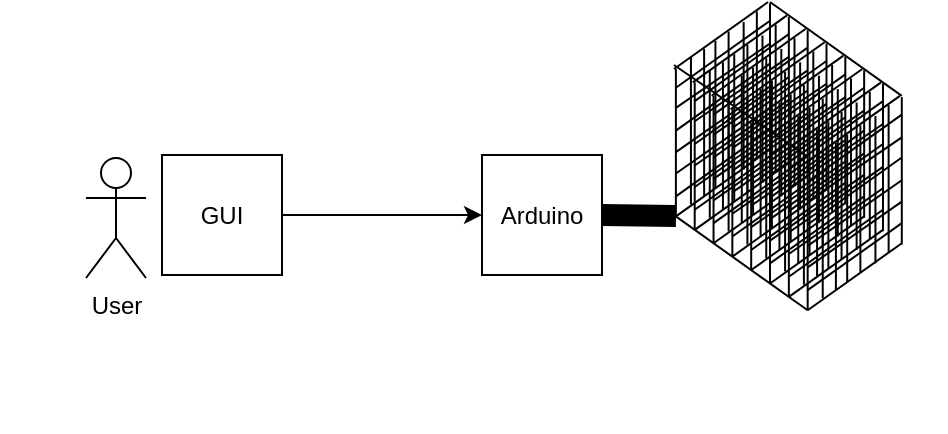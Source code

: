 <mxfile type="device" version="11.3.2" pages="1"><diagram id="OsKIIj9AUNYcG-DxWeyB" name="Page-1"><mxGraphModel grid="1" dx="782" dy="434" gridSize="1" guides="1" tooltips="1" connect="1" arrows="1" fold="1" page="1" pageScale="1" pageWidth="500" pageHeight="300" math="0" shadow="0"><root><object id="0" label=""><mxCell/></object><mxCell id="1" parent="0"/><mxCell id="surX8WNIjBDuT9EIaxWQ-1" style="shape=umlActor;verticalLabelPosition=bottom;labelBackgroundColor=#ffffff;verticalAlign=top;html=1;outlineConnect=0;" value="User" parent="1" vertex="1"><mxGeometry width="30" as="geometry" x="43" y="143" height="60"/></mxCell><mxCell id="surX8WNIjBDuT9EIaxWQ-4" target="surX8WNIjBDuT9EIaxWQ-3" style="edgeStyle=orthogonalEdgeStyle;rounded=0;orthogonalLoop=1;jettySize=auto;html=1;noEdgeStyle=1;orthogonal=1;" value="" parent="1" edge="1" source="surX8WNIjBDuT9EIaxWQ-2"><mxGeometry as="geometry" relative="1"><Array as="points"><mxPoint x="153" y="171.5"/><mxPoint x="229" y="171.5"/></Array></mxGeometry></mxCell><mxCell id="surX8WNIjBDuT9EIaxWQ-2" style="whiteSpace=wrap;html=1;aspect=fixed;" value="GUI" parent="1" vertex="1"><mxGeometry width="60" as="geometry" x="81" y="141.5" height="60"/></mxCell><mxCell id="surX8WNIjBDuT9EIaxWQ-3" style="whiteSpace=wrap;html=1;aspect=fixed;" value="Arduino" parent="1" vertex="1"><mxGeometry width="60" as="geometry" x="241" y="141.5" height="60"/></mxCell><mxCell id="surX8WNIjBDuT9EIaxWQ-81" style="text;html=1;resizable=0;points=[];autosize=1;align=left;verticalAlign=top;spacingTop=-4;" value="&lt;span style=&quot;display: inline ; float: none ; background-color: rgb(248 , 249 , 250) ; color: rgb(0 , 0 , 0) ; font-family: &amp;#34;helvetica&amp;#34; , &amp;#34;arial&amp;#34; , sans-serif ; font-size: 0px ; font-style: normal ; font-variant: normal ; font-weight: 400 ; letter-spacing: normal ; text-align: left ; text-decoration: none ; text-indent: 0px ; text-transform: none ; white-space: nowrap ; word-spacing: 0px&quot;&gt;%3CmxGraphModel%3E%3Croot%3E%3CmxCell%20id%3D%220%22%2F%3E%3CmxCell%20id%3D%221%22%20parent%3D%220%22%2F%3E%3CmxCell%20id%3D%222%22%20style%3D%22group%22%20value%3D%22%22%20parent%3D%221%22%20vertex%3D%221%22%20connectable%3D%220%22%3E%3CmxGeometry%20width%3D%22170%22%20as%3D%22geometry%22%20x%3D%22380%22%20y%3D%22280%22%20height%3D%22160%22%2F%3E%3C%2FmxCell%3E%3CmxCell%20id%3D%223%22%20style%3D%22group%22%20value%3D%22%22%20parent%3D%222%22%20vertex%3D%221%22%20connectable%3D%220%22%3E%3CmxGeometry%20width%3D%22170%22%20as%3D%22geometry%22%20y%3D%22110%22%20height%3D%2250%22%2F%3E%3C%2FmxCell%3E%3CmxCell%20id%3D%224%22%20style%3D%22endArrow%3Dnone%3Bhtml%3D1%3B%22%20value%3D%22%22%20parent%3D%223%22%20edge%3D%221%22%3E%3CmxGeometry%20width%3D%2250%22%20as%3D%22geometry%22%20height%3D%2250%22%20relative%3D%221%22%3E%3CmxPoint%20as%3D%22sourcePoint%22%20y%3D%2250%22%2F%3E%3CmxPoint%20as%3D%22targetPoint%22%20x%3D%2250%22%2F%3E%3C%2FmxGeometry%3E%3C%2FmxCell%3E%3CmxCell%20id%3D%225%22%20style%3D%22endArrow%3Dnone%3Bhtml%3D1%3B%22%20value%3D%22%22%20parent%3D%223%22%20edge%3D%221%22%3E%3CmxGeometry%20width%3D%2250%22%20as%3D%22geometry%22%20height%3D%2250%22%20relative%3D%221%22%3E%3CmxPoint%20as%3D%22sourcePoint%22%20x%3D%2220%22%20y%3D%2250%22%2F%3E%3CmxPoint%20as%3D%22targetPoint%22%20x%3D%2270%22%2F%3E%3C%2FmxGeometry%3E%3C%2FmxCell%3E%3CmxCell%20id%3D%226%22%20style%3D%22endArrow%3Dnone%3Bhtml%3D1%3B%22%20value%3D%22%22%20parent%3D%223%22%20edge%3D%221%22%3E%3CmxGeometry%20width%3D%2250%22%20as%3D%22geometry%22%20height%3D%2250%22%20relative%3D%221%22%3E%3CmxPoint%20as%3D%22sourcePoint%22%20x%3D%2240%22%20y%3D%2250%22%2F%3E%3CmxPoint%20as%3D%22targetPoint%22%20x%3D%2290%22%2F%3E%3C%2FmxGeometry%3E%3C%2FmxCell%3E%3CmxCell%20id%3D%227%22%20style%3D%22endArrow%3Dnone%3Bhtml%3D1%3B%22%20value%3D%22%22%20parent%3D%223%22%20edge%3D%221%22%3E%3CmxGeometry%20width%3D%2250%22%20as%3D%22geometry%22%20height%3D%2250%22%20relative%3D%221%22%3E%3CmxPoint%20as%3D%22sourcePoint%22%20x%3D%2260%22%20y%3D%2250%22%2F%3E%3CmxPoint%20as%3D%22targetPoint%22%20x%3D%22110%22%2F%3E%3C%2FmxGeometry%3E%3C%2FmxCell%3E%3CmxCell%20id%3D%228%22%20style%3D%22endArrow%3Dnone%3Bhtml%3D1%3B%22%20value%3D%22%22%20parent%3D%223%22%20edge%3D%221%22%3E%3CmxGeometry%20width%3D%2250%22%20as%3D%22geometry%22%20height%3D%2250%22%20relative%3D%221%22%3E%3CmxPoint%20as%3D%22sourcePoint%22%20x%3D%2280%22%20y%3D%2250%22%2F%3E%3CmxPoint%20as%3D%22targetPoint%22%20x%3D%22130%22%2F%3E%3C%2FmxGeometry%3E%3C%2FmxCell%3E%3CmxCell%20id%3D%229%22%20style%3D%22endArrow%3Dnone%3Bhtml%3D1%3B%22%20value%3D%22%22%20parent%3D%223%22%20edge%3D%221%22%3E%3CmxGeometry%20width%3D%2250%22%20as%3D%22geometry%22%20height%3D%2250%22%20relative%3D%221%22%3E%3CmxPoint%20as%3D%22sourcePoint%22%20x%3D%22100%22%20y%3D%2250%22%2F%3E%3CmxPoint%20as%3D%22targetPoint%22%20x%3D%22150%22%2F%3E%3C%2FmxGeometry%3E%3C%2FmxCell%3E%3CmxCell%20id%3D%2210%22%20style%3D%22endArrow%3Dnone%3Bhtml%3D1%3B%22%20value%3D%22%22%20parent%3D%223%22%20edge%3D%221%22%3E%3CmxGeometry%20width%3D%2250%22%20as%3D%22geometry%22%20height%3D%2250%22%20relative%3D%221%22%3E%3CmxPoint%20as%3D%22sourcePoint%22%20x%3D%22120%22%20y%3D%2250%22%2F%3E%3CmxPoint%20as%3D%22targetPoint%22%20x%3D%22170%22%2F%3E%3C%2FmxGeometry%3E%3C%2FmxCell%3E%3CmxCell%20id%3D%2211%22%20style%3D%22group%22%20value%3D%22%22%20parent%3D%222%22%20vertex%3D%221%22%20connectable%3D%220%22%3E%3CmxGeometry%20width%3D%22121%22%20as%3D%22geometry%22%20x%3D%2249%22%20height%3D%22160%22%2F%3E%3C%2FmxCell%3E%3CmxCell%20id%3D%2212%22%20style%3D%22endArrow%3Dnone%3Bhtml%3D1%3B%22%20value%3D%22%22%20parent%3D%2211%22%20edge%3D%221%22%3E%3CmxGeometry%20width%3D%2250%22%20as%3D%22geometry%22%20height%3D%2250%22%20relative%3D%221%22%3E%3CmxPoint%20as%3D%22sourcePoint%22%20y%3D%22110%22%2F%3E%3CmxPoint%20as%3D%22targetPoint%22%2F%3E%3C%2FmxGeometry%3E%3C%2FmxCell%3E%3CmxCell%20id%3D%2213%22%20style%3D%22endArrow%3Dnone%3Bhtml%3D1%3B%22%20value%3D%22%22%20parent%3D%2211%22%20edge%3D%221%22%3E%3CmxGeometry%20width%3D%2250%22%20as%3D%22geometry%22%20height%3D%2250%22%20relative%3D%221%22%3E%3CmxPoint%20as%3D%22sourcePoint%22%20x%3D%2221%22%20y%3D%22110%22%2F%3E%3CmxPoint%20as%3D%22targetPoint%22%20x%3D%2221%22%2F%3E%3C%2FmxGeometry%3E%3C%2FmxCell%3E%3CmxCell%20id%3D%2214%22%20style%3D%22endArrow%3Dnone%3Bhtml%3D1%3B%22%20value%3D%22%22%20parent%3D%2211%22%20edge%3D%221%22%3E%3CmxGeometry%20width%3D%2250%22%20as%3D%22geometry%22%20height%3D%2250%22%20relative%3D%221%22%3E%3CmxPoint%20as%3D%22sourcePoint%22%20x%3D%2241%22%20y%3D%22110%22%2F%3E%3CmxPoint%20as%3D%22targetPoint%22%20x%3D%2241%22%2F%3E%3C%2FmxGeometry%3E%3C%2FmxCell%3E%3CmxCell%20id%3D%2215%22%20style%3D%22endArrow%3Dnone%3Bhtml%3D1%3B%22%20value%3D%22%22%20parent%3D%2211%22%20edge%3D%221%22%3E%3CmxGeometry%20width%3D%2250%22%20as%3D%22geometry%22%20height%3D%2250%22%20relative%3D%221%22%3E%3CmxPoint%20as%3D%22sourcePoint%22%20x%3D%2281%22%20y%3D%22110%22%2F%3E%3CmxPoint%20as%3D%22targetPoint%22%20x%3D%2281%22%2F%3E%3C%2FmxGeometry%3E%3C%2FmxCell%3E%3CmxCell%20id%3D%2216%22%20style%3D%22endArrow%3Dnone%3Bhtml%3D1%3B%22%20value%3D%22%22%20parent%3D%2211%22%20edge%3D%221%22%3E%3CmxGeometry%20width%3D%2250%22%20as%3D%22geometry%22%20height%3D%2250%22%20relative%3D%221%22%3E%3CmxPoint%20as%3D%22sourcePoint%22%20x%3D%22101%22%20y%3D%22110%22%2F%3E%3CmxPoint%20as%3D%22targetPoint%22%20x%3D%22101%22%2F%3E%3C%2FmxGeometry%3E%3C%2FmxCell%3E%3CmxCell%20id%3D%2217%22%20style%3D%22endArrow%3Dnone%3Bhtml%3D1%3B%22%20value%3D%22%22%20parent%3D%2211%22%20edge%3D%221%22%3E%3CmxGeometry%20width%3D%2250%22%20as%3D%22geometry%22%20height%3D%2250%22%20relative%3D%221%22%3E%3CmxPoint%20as%3D%22sourcePoint%22%20x%3D%22121%22%20y%3D%22110%22%2F%3E%3CmxPoint%20as%3D%22targetPoint%22%20x%3D%22121%22%2F%3E%3C%2FmxGeometry%3E%3C%2FmxCell%3E%3CmxCell%20id%3D%2218%22%20style%3D%22endArrow%3Dnone%3Bhtml%3D1%3B%22%20value%3D%22%22%20parent%3D%2211%22%20edge%3D%221%22%3E%3CmxGeometry%20width%3D%2250%22%20as%3D%22geometry%22%20height%3D%2250%22%20relative%3D%221%22%3E%3CmxPoint%20as%3D%22sourcePoint%22%20x%3D%2261%22%20y%3D%22110%22%2F%3E%3CmxPoint%20as%3D%22targetPoint%22%20x%3D%2261%22%2F%3E%3C%2FmxGeometry%3E%3C%2FmxCell%3E%3CmxCell%20id%3D%2219%22%20style%3D%22group%22%20value%3D%22%22%20parent%3D%2211%22%20vertex%3D%221%22%20connectable%3D%220%22%3E%3CmxGeometry%20width%3D%22121%22%20as%3D%22geometry%22%20x%3D%22-49%22%20y%3D%2250%22%20height%3D%22110%22%2F%3E%3C%2FmxCell%3E%3CmxCell%20id%3D%2220%22%20style%3D%22endArrow%3Dnone%3Bhtml%3D1%3B%22%20value%3D%22%22%20parent%3D%2219%22%20edge%3D%221%22%3E%3CmxGeometry%20width%3D%2250%22%20as%3D%22geometry%22%20height%3D%2250%22%20relative%3D%221%22%3E%3CmxPoint%20as%3D%22sourcePoint%22%20y%3D%22110%22%2F%3E%3CmxPoint%20as%3D%22targetPoint%22%2F%3E%3C%2FmxGeometry%3E%3C%2FmxCell%3E%3CmxCell%20id%3D%2221%22%20style%3D%22endArrow%3Dnone%3Bhtml%3D1%3B%22%20value%3D%22%22%20parent%3D%2219%22%20edge%3D%221%22%3E%3CmxGeometry%20width%3D%2250%22%20as%3D%22geometry%22%20height%3D%2250%22%20relative%3D%221%22%3E%3CmxPoint%20as%3D%22sourcePoint%22%20x%3D%2221%22%20y%3D%22110%22%2F%3E%3CmxPoint%20as%3D%22targetPoint%22%20x%3D%2221%22%2F%3E%3C%2FmxGeometry%3E%3C%2FmxCell%3E%3CmxCell%20id%3D%2222%22%20style%3D%22endArrow%3Dnone%3Bhtml%3D1%3B%22%20value%3D%22%22%20parent%3D%2219%22%20edge%3D%221%22%3E%3CmxGeometry%20width%3D%2250%22%20as%3D%22geometry%22%20height%3D%2250%22%20relative%3D%221%22%3E%3CmxPoint%20as%3D%22sourcePoint%22%20x%3D%2241%22%20y%3D%22110%22%2F%3E%3CmxPoint%20as%3D%22targetPoint%22%20x%3D%2241%22%2F%3E%3C%2FmxGeometry%3E%3C%2FmxCell%3E%3CmxCell%20id%3D%2223%22%20style%3D%22endArrow%3Dnone%3Bhtml%3D1%3B%22%20value%3D%22%22%20parent%3D%2219%22%20edge%3D%221%22%3E%3CmxGeometry%20width%3D%2250%22%20as%3D%22geometry%22%20height%3D%2250%22%20relative%3D%221%22%3E%3CmxPoint%20as%3D%22sourcePoint%22%20x%3D%2281%22%20y%3D%22110%22%2F%3E%3CmxPoint%20as%3D%22targetPoint%22%20x%3D%2281%22%2F%3E%3C%2FmxGeometry%3E%3C%2FmxCell%3E%3CmxCell%20id%3D%2224%22%20style%3D%22endArrow%3Dnone%3Bhtml%3D1%3B%22%20value%3D%22%22%20parent%3D%2219%22%20edge%3D%221%22%3E%3CmxGeometry%20width%3D%2250%22%20as%3D%22geometry%22%20height%3D%2250%22%20relative%3D%221%22%3E%3CmxPoint%20as%3D%22sourcePoint%22%20x%3D%22101%22%20y%3D%22110%22%2F%3E%3CmxPoint%20as%3D%22targetPoint%22%20x%3D%22101%22%2F%3E%3C%2FmxGeometry%3E%3C%2FmxCell%3E%3CmxCell%20id%3D%2225%22%20style%3D%22endArrow%3Dnone%3Bhtml%3D1%3B%22%20value%3D%22%22%20parent%3D%2219%22%20edge%3D%221%22%3E%3CmxGeometry%20width%3D%2250%22%20as%3D%22geometry%22%20height%3D%2250%22%20relative%3D%221%22%3E%3CmxPoint%20as%3D%22sourcePoint%22%20x%3D%22121%22%20y%3D%22110%22%2F%3E%3CmxPoint%20as%3D%22targetPoint%22%20x%3D%22121%22%2F%3E%3C%2FmxGeometry%3E%3C%2FmxCell%3E%3CmxCell%20id%3D%2226%22%20style%3D%22endArrow%3Dnone%3Bhtml%3D1%3B%22%20value%3D%22%22%20parent%3D%2219%22%20edge%3D%221%22%3E%3CmxGeometry%20width%3D%2250%22%20as%3D%22geometry%22%20height%3D%2250%22%20relative%3D%221%22%3E%3CmxPoint%20as%3D%22sourcePoint%22%20x%3D%2261%22%20y%3D%22110%22%2F%3E%3CmxPoint%20as%3D%22targetPoint%22%20x%3D%2261%22%2F%3E%3C%2FmxGeometry%3E%3C%2FmxCell%3E%3CmxCell%20id%3D%2227%22%20style%3D%22endArrow%3Dnone%3Bhtml%3D1%3B%22%20value%3D%22%22%20parent%3D%2219%22%20edge%3D%221%22%3E%3CmxGeometry%20width%3D%2250%22%20as%3D%22geometry%22%20height%3D%2250%22%20relative%3D%221%22%3E%3CmxPoint%20as%3D%22sourcePoint%22%20x%3D%2210%22%20y%3D%22100%22%2F%3E%3CmxPoint%20as%3D%22targetPoint%22%20x%3D%2210%22%20y%3D%22-10%22%2F%3E%3C%2FmxGeometry%3E%3C%2FmxCell%3E%3CmxCell%20id%3D%2228%22%20style%3D%22endArrow%3Dnone%3Bhtml%3D1%3B%22%20value%3D%22%22%20parent%3D%2219%22%20edge%3D%221%22%3E%3CmxGeometry%20width%3D%2250%22%20as%3D%22geometry%22%20height%3D%2250%22%20relative%3D%221%22%3E%3CmxPoint%20as%3D%22sourcePoint%22%20x%3D%2220%22%20y%3D%2285%22%2F%3E%3CmxPoint%20as%3D%22targetPoint%22%20x%3D%2220%22%20y%3D%22-25%22%2F%3E%3C%2FmxGeometry%3E%3C%2FmxCell%3E%3CmxCell%20id%3D%2229%22%20style%3D%22group%22%20value%3D%22%22%20parent%3D%2211%22%20vertex%3D%221%22%20connectable%3D%220%22%3E%3CmxGeometry%20width%3D%22170%22%20as%3D%22geometry%22%20x%3D%22-49%22%20height%3D%2250%22%2F%3E%3C%2FmxCell%3E%3CmxCell%20id%3D%2230%22%20style%3D%22endArrow%3Dnone%3Bhtml%3D1%3B%22%20value%3D%22%22%20parent%3D%2229%22%20edge%3D%221%22%3E%3CmxGeometry%20width%3D%2250%22%20as%3D%22geometry%22%20height%3D%2250%22%20relative%3D%221%22%3E%3CmxPoint%20as%3D%22sourcePoint%22%20x%3D%22-1%22%20y%3D%2250%22%2F%3E%3CmxPoint%20as%3D%22targetPoint%22%20x%3D%2249%22%2F%3E%3C%2FmxGeometry%3E%3C%2FmxCell%3E%3CmxCell%20id%3D%2231%22%20style%3D%22endArrow%3Dnone%3Bhtml%3D1%3B%22%20value%3D%22%22%20parent%3D%2229%22%20edge%3D%221%22%3E%3CmxGeometry%20width%3D%2250%22%20as%3D%22geometry%22%20height%3D%2250%22%20relative%3D%221%22%3E%3CmxPoint%20as%3D%22sourcePoint%22%20x%3D%2220%22%20y%3D%2250%22%2F%3E%3CmxPoint%20as%3D%22targetPoint%22%20x%3D%2270%22%2F%3E%3C%2FmxGeometry%3E%3C%2FmxCell%3E%3CmxCell%20id%3D%2232%22%20style%3D%22endArrow%3Dnone%3Bhtml%3D1%3B%22%20value%3D%22%22%20parent%3D%2229%22%20edge%3D%221%22%3E%3CmxGeometry%20width%3D%2250%22%20as%3D%22geometry%22%20height%3D%2250%22%20relative%3D%221%22%3E%3CmxPoint%20as%3D%22sourcePoint%22%20x%3D%2240%22%20y%3D%2250%22%2F%3E%3CmxPoint%20as%3D%22targetPoint%22%20x%3D%2290%22%2F%3E%3C%2FmxGeometry%3E%3C%2FmxCell%3E%3CmxCell%20id%3D%2233%22%20style%3D%22endArrow%3Dnone%3Bhtml%3D1%3B%22%20value%3D%22%22%20parent%3D%2229%22%20edge%3D%221%22%3E%3CmxGeometry%20width%3D%2250%22%20as%3D%22geometry%22%20height%3D%2250%22%20relative%3D%221%22%3E%3CmxPoint%20as%3D%22sourcePoint%22%20x%3D%2260%22%20y%3D%2250%22%2F%3E%3CmxPoint%20as%3D%22targetPoint%22%20x%3D%22110%22%2F%3E%3C%2FmxGeometry%3E%3C%2FmxCell%3E%3CmxCell%20id%3D%2234%22%20style%3D%22endArrow%3Dnone%3Bhtml%3D1%3B%22%20value%3D%22%22%20parent%3D%2229%22%20edge%3D%221%22%3E%3CmxGeometry%20width%3D%2250%22%20as%3D%22geometry%22%20height%3D%2250%22%20relative%3D%221%22%3E%3CmxPoint%20as%3D%22sourcePoint%22%20x%3D%2280%22%20y%3D%2250%22%2F%3E%3CmxPoint%20as%3D%22targetPoint%22%20x%3D%22130%22%2F%3E%3C%2FmxGeometry%3E%3C%2FmxCell%3E%3CmxCell%20id%3D%2235%22%20style%3D%22endArrow%3Dnone%3Bhtml%3D1%3B%22%20value%3D%22%22%20parent%3D%2229%22%20edge%3D%221%22%3E%3CmxGeometry%20width%3D%2250%22%20as%3D%22geometry%22%20height%3D%2250%22%20relative%3D%221%22%3E%3CmxPoint%20as%3D%22sourcePoint%22%20x%3D%22100%22%20y%3D%2250%22%2F%3E%3CmxPoint%20as%3D%22targetPoint%22%20x%3D%22150%22%2F%3E%3C%2FmxGeometry%3E%3C%2FmxCell%3E%3CmxCell%20id%3D%2236%22%20style%3D%22endArrow%3Dnone%3Bhtml%3D1%3B%22%20value%3D%22%22%20parent%3D%2229%22%20edge%3D%221%22%3E%3CmxGeometry%20width%3D%2250%22%20as%3D%22geometry%22%20height%3D%2250%22%20relative%3D%221%22%3E%3CmxPoint%20as%3D%22sourcePoint%22%20x%3D%22120%22%20y%3D%2250%22%2F%3E%3CmxPoint%20as%3D%22targetPoint%22%20x%3D%22170%22%2F%3E%3C%2FmxGeometry%3E%3C%2FmxCell%3E%3C%2Froot%3E%3C%2FmxGraphModel%3E&lt;/span&gt;" parent="1" vertex="1"><mxGeometry width="20" as="geometry" y="259.556" height="20"/></mxCell><mxCell id="pkqCywaakPAREhxW8lNJ-812" style="endArrow=none;html=1;strokeWidth=11;exitX=1;exitY=0.5;exitDx=0;exitDy=0;" value="" parent="1" edge="1" source="surX8WNIjBDuT9EIaxWQ-3"><mxGeometry width="50" as="geometry" height="50" relative="1"><mxPoint as="sourcePoint" x="299" y="188.5"/><mxPoint as="targetPoint" x="338" y="172"/></mxGeometry></mxCell><mxCell id="pkqCywaakPAREhxW8lNJ-662" style="group" value="" parent="1" vertex="1" connectable="0"><mxGeometry width="119" as="geometry" x="337" y="65" height="137"/></mxCell><mxCell id="pkqCywaakPAREhxW8lNJ-663" style="group" value="" parent="pkqCywaakPAREhxW8lNJ-662" vertex="1" connectable="0"><mxGeometry width="48.007" as="geometry" x="56.479" y="40.207" height="107.217"/></mxCell><mxCell id="pkqCywaakPAREhxW8lNJ-664" style="endArrow=none;html=1;" value="" parent="pkqCywaakPAREhxW8lNJ-663" edge="1"><mxGeometry width="50" as="geometry" height="50" relative="1"><mxPoint as="sourcePoint" x="0.941" y="107.217"/><mxPoint as="targetPoint" x="48.007" y="73.712"/></mxGeometry></mxCell><mxCell id="pkqCywaakPAREhxW8lNJ-665" style="group" value="" parent="pkqCywaakPAREhxW8lNJ-663" vertex="1" connectable="0"><mxGeometry width="47.066" as="geometry" x="0.941" y="0.67" height="106.547"/></mxCell><mxCell id="pkqCywaakPAREhxW8lNJ-666" style="endArrow=none;html=1;" value="" parent="pkqCywaakPAREhxW8lNJ-665" edge="1"><mxGeometry width="50" as="geometry" height="50" relative="1"><mxPoint as="sourcePoint" x="14.12" y="96.496"/><mxPoint as="targetPoint" x="14.12" y="22.784"/></mxGeometry></mxCell><mxCell id="pkqCywaakPAREhxW8lNJ-667" style="endArrow=none;html=1;" value="" parent="pkqCywaakPAREhxW8lNJ-665" edge="1"><mxGeometry width="50" as="geometry" height="50" relative="1"><mxPoint as="sourcePoint" x="47.066" y="73.712"/><mxPoint as="targetPoint" x="47.066"/></mxGeometry></mxCell><mxCell id="pkqCywaakPAREhxW8lNJ-668" style="endArrow=none;html=1;" value="" parent="pkqCywaakPAREhxW8lNJ-665" edge="1"><mxGeometry width="50" as="geometry" height="50" relative="1"><mxPoint as="sourcePoint" x="33.888" y="83.093"/><mxPoint as="targetPoint" x="33.888" y="9.382"/></mxGeometry></mxCell><mxCell id="pkqCywaakPAREhxW8lNJ-669" style="endArrow=none;html=1;" value="" parent="pkqCywaakPAREhxW8lNJ-665" edge="1"><mxGeometry width="50" as="geometry" height="50" relative="1"><mxPoint as="sourcePoint" x="19.768" y="92.475"/><mxPoint as="targetPoint" x="19.768" y="18.763"/></mxGeometry></mxCell><mxCell id="pkqCywaakPAREhxW8lNJ-670" style="endArrow=none;html=1;" value="" parent="pkqCywaakPAREhxW8lNJ-665" edge="1"><mxGeometry width="50" as="geometry" height="50" relative="1"><mxPoint as="sourcePoint" x="7.531" y="100.516"/><mxPoint as="targetPoint" x="7.531" y="26.804"/></mxGeometry></mxCell><mxCell id="pkqCywaakPAREhxW8lNJ-671" style="endArrow=none;html=1;" value="" parent="pkqCywaakPAREhxW8lNJ-665" edge="1"><mxGeometry width="50" as="geometry" height="50" relative="1"><mxPoint as="sourcePoint" y="106.547"/><mxPoint as="targetPoint" y="32.835"/></mxGeometry></mxCell><mxCell id="pkqCywaakPAREhxW8lNJ-672" style="endArrow=none;html=1;" value="" parent="pkqCywaakPAREhxW8lNJ-665" edge="1"><mxGeometry width="50" as="geometry" height="50" relative="1"><mxPoint as="sourcePoint" x="40.477" y="77.733"/><mxPoint as="targetPoint" x="40.477" y="4.021"/></mxGeometry></mxCell><mxCell id="pkqCywaakPAREhxW8lNJ-673" style="endArrow=none;html=1;" value="" parent="pkqCywaakPAREhxW8lNJ-665" edge="1"><mxGeometry width="50" as="geometry" height="50" relative="1"><mxPoint as="sourcePoint" x="26.357" y="87.784"/><mxPoint as="targetPoint" x="26.357" y="14.072"/></mxGeometry></mxCell><mxCell id="pkqCywaakPAREhxW8lNJ-674" style="endArrow=none;html=1;" value="" parent="pkqCywaakPAREhxW8lNJ-663" edge="1"><mxGeometry width="50" as="geometry" height="50" relative="1"><mxPoint as="sourcePoint" x="0.941" y="97.166"/><mxPoint as="targetPoint" x="48.007" y="63.66"/></mxGeometry></mxCell><mxCell id="pkqCywaakPAREhxW8lNJ-675" style="group" value="" parent="pkqCywaakPAREhxW8lNJ-663" vertex="1" connectable="0"><mxGeometry width="48.007" as="geometry" height="85.774"/></mxCell><mxCell id="pkqCywaakPAREhxW8lNJ-676" style="endArrow=none;html=1;" value="" parent="pkqCywaakPAREhxW8lNJ-675" edge="1"><mxGeometry width="50" as="geometry" height="50" relative="1"><mxPoint as="sourcePoint" y="33.505"/><mxPoint as="targetPoint" x="47.066"/></mxGeometry></mxCell><mxCell id="pkqCywaakPAREhxW8lNJ-677" style="endArrow=none;html=1;" value="" parent="pkqCywaakPAREhxW8lNJ-675" edge="1"><mxGeometry width="50" as="geometry" height="50" relative="1"><mxPoint as="sourcePoint" x="0.941" y="42.887"/><mxPoint as="targetPoint" x="48.007" y="9.382"/></mxGeometry></mxCell><mxCell id="pkqCywaakPAREhxW8lNJ-678" style="endArrow=none;html=1;" value="" parent="pkqCywaakPAREhxW8lNJ-675" edge="1"><mxGeometry width="50" as="geometry" height="50" relative="1"><mxPoint as="sourcePoint" x="0.941" y="52.939"/><mxPoint as="targetPoint" x="48.007" y="20.773"/></mxGeometry></mxCell><mxCell id="pkqCywaakPAREhxW8lNJ-679" style="endArrow=none;html=1;" value="" parent="pkqCywaakPAREhxW8lNJ-675" edge="1"><mxGeometry width="50" as="geometry" height="50" relative="1"><mxPoint as="sourcePoint" x="0.941" y="64.33"/><mxPoint as="targetPoint" x="48.007" y="30.825"/></mxGeometry></mxCell><mxCell id="pkqCywaakPAREhxW8lNJ-680" style="endArrow=none;html=1;" value="" parent="pkqCywaakPAREhxW8lNJ-675" edge="1"><mxGeometry width="50" as="geometry" height="50" relative="1"><mxPoint as="sourcePoint" x="0.941" y="75.052"/><mxPoint as="targetPoint" x="48.007" y="42.217"/></mxGeometry></mxCell><mxCell id="pkqCywaakPAREhxW8lNJ-681" style="endArrow=none;html=1;" value="" parent="pkqCywaakPAREhxW8lNJ-675" edge="1"><mxGeometry width="50" as="geometry" height="50" relative="1"><mxPoint as="sourcePoint" x="0.941" y="85.774"/><mxPoint as="targetPoint" x="48.007" y="52.939"/></mxGeometry></mxCell><mxCell id="pkqCywaakPAREhxW8lNJ-682" style="group" value="" parent="pkqCywaakPAREhxW8lNJ-662" vertex="1" connectable="0"><mxGeometry width="48.007" as="geometry" x="65.893" y="46.908" height="107.217"/></mxCell><mxCell id="pkqCywaakPAREhxW8lNJ-683" style="endArrow=none;html=1;" value="" parent="pkqCywaakPAREhxW8lNJ-682" edge="1"><mxGeometry width="50" as="geometry" height="50" relative="1"><mxPoint as="sourcePoint" x="0.941" y="107.217"/><mxPoint as="targetPoint" x="48.007" y="73.712"/></mxGeometry></mxCell><mxCell id="pkqCywaakPAREhxW8lNJ-684" style="endArrow=none;html=1;" value="" parent="pkqCywaakPAREhxW8lNJ-682" edge="1"><mxGeometry width="50" as="geometry" height="50" relative="1"><mxPoint as="sourcePoint" y="33.505"/><mxPoint as="targetPoint" x="47.066"/></mxGeometry></mxCell><mxCell id="pkqCywaakPAREhxW8lNJ-685" style="group" value="" parent="pkqCywaakPAREhxW8lNJ-682" vertex="1" connectable="0"><mxGeometry width="47.066" as="geometry" x="0.941" y="0.67" height="106.547"/></mxCell><mxCell id="pkqCywaakPAREhxW8lNJ-686" style="endArrow=none;html=1;" value="" parent="pkqCywaakPAREhxW8lNJ-685" edge="1"><mxGeometry width="50" as="geometry" height="50" relative="1"><mxPoint as="sourcePoint" x="14.12" y="96.496"/><mxPoint as="targetPoint" x="14.12" y="22.784"/></mxGeometry></mxCell><mxCell id="pkqCywaakPAREhxW8lNJ-687" style="endArrow=none;html=1;" value="" parent="pkqCywaakPAREhxW8lNJ-685" edge="1"><mxGeometry width="50" as="geometry" height="50" relative="1"><mxPoint as="sourcePoint" x="47.066" y="73.712"/><mxPoint as="targetPoint" x="47.066"/></mxGeometry></mxCell><mxCell id="pkqCywaakPAREhxW8lNJ-688" style="endArrow=none;html=1;" value="" parent="pkqCywaakPAREhxW8lNJ-685" edge="1"><mxGeometry width="50" as="geometry" height="50" relative="1"><mxPoint as="sourcePoint" x="33.888" y="83.093"/><mxPoint as="targetPoint" x="33.888" y="9.382"/></mxGeometry></mxCell><mxCell id="pkqCywaakPAREhxW8lNJ-689" style="endArrow=none;html=1;" value="" parent="pkqCywaakPAREhxW8lNJ-685" edge="1"><mxGeometry width="50" as="geometry" height="50" relative="1"><mxPoint as="sourcePoint" x="19.768" y="92.475"/><mxPoint as="targetPoint" x="19.768" y="18.763"/></mxGeometry></mxCell><mxCell id="pkqCywaakPAREhxW8lNJ-690" style="endArrow=none;html=1;" value="" parent="pkqCywaakPAREhxW8lNJ-685" edge="1"><mxGeometry width="50" as="geometry" height="50" relative="1"><mxPoint as="sourcePoint" x="7.531" y="100.516"/><mxPoint as="targetPoint" x="7.531" y="26.804"/></mxGeometry></mxCell><mxCell id="pkqCywaakPAREhxW8lNJ-691" style="endArrow=none;html=1;" value="" parent="pkqCywaakPAREhxW8lNJ-685" edge="1"><mxGeometry width="50" as="geometry" height="50" relative="1"><mxPoint as="sourcePoint" y="106.547"/><mxPoint as="targetPoint" y="32.835"/></mxGeometry></mxCell><mxCell id="pkqCywaakPAREhxW8lNJ-692" style="endArrow=none;html=1;" value="" parent="pkqCywaakPAREhxW8lNJ-685" edge="1"><mxGeometry width="50" as="geometry" height="50" relative="1"><mxPoint as="sourcePoint" x="40.477" y="77.733"/><mxPoint as="targetPoint" x="40.477" y="4.021"/></mxGeometry></mxCell><mxCell id="pkqCywaakPAREhxW8lNJ-693" style="endArrow=none;html=1;" value="" parent="pkqCywaakPAREhxW8lNJ-685" edge="1"><mxGeometry width="50" as="geometry" height="50" relative="1"><mxPoint as="sourcePoint" x="26.357" y="87.784"/><mxPoint as="targetPoint" x="26.357" y="14.072"/></mxGeometry></mxCell><mxCell id="pkqCywaakPAREhxW8lNJ-694" style="endArrow=none;html=1;" value="" parent="pkqCywaakPAREhxW8lNJ-682" edge="1"><mxGeometry width="50" as="geometry" height="50" relative="1"><mxPoint as="sourcePoint" x="0.941" y="42.887"/><mxPoint as="targetPoint" x="48.007" y="9.382"/></mxGeometry></mxCell><mxCell id="pkqCywaakPAREhxW8lNJ-695" style="endArrow=none;html=1;" value="" parent="pkqCywaakPAREhxW8lNJ-682" edge="1"><mxGeometry width="50" as="geometry" height="50" relative="1"><mxPoint as="sourcePoint" x="0.941" y="52.939"/><mxPoint as="targetPoint" x="48.007" y="20.773"/></mxGeometry></mxCell><mxCell id="pkqCywaakPAREhxW8lNJ-696" style="endArrow=none;html=1;" value="" parent="pkqCywaakPAREhxW8lNJ-682" edge="1"><mxGeometry width="50" as="geometry" height="50" relative="1"><mxPoint as="sourcePoint" x="0.941" y="64.33"/><mxPoint as="targetPoint" x="48.007" y="30.825"/></mxGeometry></mxCell><mxCell id="pkqCywaakPAREhxW8lNJ-697" style="endArrow=none;html=1;" value="" parent="pkqCywaakPAREhxW8lNJ-682" edge="1"><mxGeometry width="50" as="geometry" height="50" relative="1"><mxPoint as="sourcePoint" x="0.941" y="75.052"/><mxPoint as="targetPoint" x="48.007" y="42.217"/></mxGeometry></mxCell><mxCell id="pkqCywaakPAREhxW8lNJ-698" style="endArrow=none;html=1;" value="" parent="pkqCywaakPAREhxW8lNJ-682" edge="1"><mxGeometry width="50" as="geometry" height="50" relative="1"><mxPoint as="sourcePoint" x="0.941" y="85.774"/><mxPoint as="targetPoint" x="48.007" y="52.939"/></mxGeometry></mxCell><mxCell id="pkqCywaakPAREhxW8lNJ-699" style="endArrow=none;html=1;" value="" parent="pkqCywaakPAREhxW8lNJ-682" edge="1"><mxGeometry width="50" as="geometry" height="50" relative="1"><mxPoint as="sourcePoint" x="0.941" y="97.166"/><mxPoint as="targetPoint" x="48.007" y="63.66"/></mxGeometry></mxCell><mxCell id="pkqCywaakPAREhxW8lNJ-700" style="endArrow=none;html=1;" value="" parent="pkqCywaakPAREhxW8lNJ-662" edge="1"><mxGeometry width="50" as="geometry" height="50" relative="1"><mxPoint as="sourcePoint" x="66.834" y="154.125"/><mxPoint as="targetPoint" x="0.941" y="107.217"/></mxGeometry></mxCell><mxCell id="pkqCywaakPAREhxW8lNJ-701" style="group" value="" parent="pkqCywaakPAREhxW8lNJ-662" vertex="1" connectable="0"><mxGeometry width="136" as="geometry" height="137"/></mxCell><mxCell id="pkqCywaakPAREhxW8lNJ-702" style="group" value="" parent="pkqCywaakPAREhxW8lNJ-701" vertex="1" connectable="0"><mxGeometry width="48.007" as="geometry" height="107.217"/></mxCell><mxCell id="pkqCywaakPAREhxW8lNJ-703" style="endArrow=none;html=1;" value="" parent="pkqCywaakPAREhxW8lNJ-702" edge="1"><mxGeometry width="50" as="geometry" height="50" relative="1"><mxPoint as="sourcePoint" x="0.941" y="107.217"/><mxPoint as="targetPoint" x="48.007" y="73.712"/></mxGeometry></mxCell><mxCell id="pkqCywaakPAREhxW8lNJ-704" style="endArrow=none;html=1;" value="" parent="pkqCywaakPAREhxW8lNJ-702" edge="1"><mxGeometry width="50" as="geometry" height="50" relative="1"><mxPoint as="sourcePoint" y="33.505"/><mxPoint as="targetPoint" x="47.066"/></mxGeometry></mxCell><mxCell id="pkqCywaakPAREhxW8lNJ-705" style="group" value="" parent="pkqCywaakPAREhxW8lNJ-702" vertex="1" connectable="0"><mxGeometry width="47.066" as="geometry" x="0.941" y="0.67" height="106.547"/></mxCell><mxCell id="pkqCywaakPAREhxW8lNJ-706" style="endArrow=none;html=1;" value="" parent="pkqCywaakPAREhxW8lNJ-705" edge="1"><mxGeometry width="50" as="geometry" height="50" relative="1"><mxPoint as="sourcePoint" x="14.12" y="96.496"/><mxPoint as="targetPoint" x="14.12" y="22.784"/></mxGeometry></mxCell><mxCell id="pkqCywaakPAREhxW8lNJ-707" style="endArrow=none;html=1;" value="" parent="pkqCywaakPAREhxW8lNJ-705" edge="1"><mxGeometry width="50" as="geometry" height="50" relative="1"><mxPoint as="sourcePoint" x="47.066" y="73.712"/><mxPoint as="targetPoint" x="47.066"/></mxGeometry></mxCell><mxCell id="pkqCywaakPAREhxW8lNJ-708" style="endArrow=none;html=1;" value="" parent="pkqCywaakPAREhxW8lNJ-705" edge="1"><mxGeometry width="50" as="geometry" height="50" relative="1"><mxPoint as="sourcePoint" x="33.888" y="83.093"/><mxPoint as="targetPoint" x="33.888" y="9.382"/></mxGeometry></mxCell><mxCell id="pkqCywaakPAREhxW8lNJ-709" style="endArrow=none;html=1;" value="" parent="pkqCywaakPAREhxW8lNJ-705" edge="1"><mxGeometry width="50" as="geometry" height="50" relative="1"><mxPoint as="sourcePoint" x="19.768" y="92.475"/><mxPoint as="targetPoint" x="19.768" y="18.763"/></mxGeometry></mxCell><mxCell id="pkqCywaakPAREhxW8lNJ-710" style="endArrow=none;html=1;" value="" parent="pkqCywaakPAREhxW8lNJ-705" edge="1"><mxGeometry width="50" as="geometry" height="50" relative="1"><mxPoint as="sourcePoint" x="7.531" y="100.516"/><mxPoint as="targetPoint" x="7.531" y="26.804"/></mxGeometry></mxCell><mxCell id="pkqCywaakPAREhxW8lNJ-711" style="endArrow=none;html=1;" value="" parent="pkqCywaakPAREhxW8lNJ-705" edge="1"><mxGeometry width="50" as="geometry" height="50" relative="1"><mxPoint as="sourcePoint" y="106.547"/><mxPoint as="targetPoint" y="32.835"/></mxGeometry></mxCell><mxCell id="pkqCywaakPAREhxW8lNJ-712" style="endArrow=none;html=1;" value="" parent="pkqCywaakPAREhxW8lNJ-705" edge="1"><mxGeometry width="50" as="geometry" height="50" relative="1"><mxPoint as="sourcePoint" x="40.477" y="77.733"/><mxPoint as="targetPoint" x="40.477" y="4.021"/></mxGeometry></mxCell><mxCell id="pkqCywaakPAREhxW8lNJ-713" style="endArrow=none;html=1;" value="" parent="pkqCywaakPAREhxW8lNJ-705" edge="1"><mxGeometry width="50" as="geometry" height="50" relative="1"><mxPoint as="sourcePoint" x="26.357" y="87.784"/><mxPoint as="targetPoint" x="26.357" y="14.072"/></mxGeometry></mxCell><mxCell id="pkqCywaakPAREhxW8lNJ-714" style="endArrow=none;html=1;" value="" parent="pkqCywaakPAREhxW8lNJ-702" edge="1"><mxGeometry width="50" as="geometry" height="50" relative="1"><mxPoint as="sourcePoint" x="0.941" y="42.887"/><mxPoint as="targetPoint" x="48.007" y="9.382"/></mxGeometry></mxCell><mxCell id="pkqCywaakPAREhxW8lNJ-715" style="endArrow=none;html=1;" value="" parent="pkqCywaakPAREhxW8lNJ-702" edge="1"><mxGeometry width="50" as="geometry" height="50" relative="1"><mxPoint as="sourcePoint" x="0.941" y="52.939"/><mxPoint as="targetPoint" x="48.007" y="20.773"/></mxGeometry></mxCell><mxCell id="pkqCywaakPAREhxW8lNJ-716" style="endArrow=none;html=1;" value="" parent="pkqCywaakPAREhxW8lNJ-702" edge="1"><mxGeometry width="50" as="geometry" height="50" relative="1"><mxPoint as="sourcePoint" x="0.941" y="64.33"/><mxPoint as="targetPoint" x="48.007" y="30.825"/></mxGeometry></mxCell><mxCell id="pkqCywaakPAREhxW8lNJ-717" style="endArrow=none;html=1;" value="" parent="pkqCywaakPAREhxW8lNJ-702" edge="1"><mxGeometry width="50" as="geometry" height="50" relative="1"><mxPoint as="sourcePoint" x="0.941" y="75.052"/><mxPoint as="targetPoint" x="48.007" y="42.217"/></mxGeometry></mxCell><mxCell id="pkqCywaakPAREhxW8lNJ-718" style="endArrow=none;html=1;" value="" parent="pkqCywaakPAREhxW8lNJ-702" edge="1"><mxGeometry width="50" as="geometry" height="50" relative="1"><mxPoint as="sourcePoint" x="0.941" y="85.774"/><mxPoint as="targetPoint" x="48.007" y="52.939"/></mxGeometry></mxCell><mxCell id="pkqCywaakPAREhxW8lNJ-719" style="endArrow=none;html=1;" value="" parent="pkqCywaakPAREhxW8lNJ-702" edge="1"><mxGeometry width="50" as="geometry" height="50" relative="1"><mxPoint as="sourcePoint" x="0.941" y="97.166"/><mxPoint as="targetPoint" x="48.007" y="63.66"/></mxGeometry></mxCell><mxCell id="pkqCywaakPAREhxW8lNJ-720" style="group" value="" parent="pkqCywaakPAREhxW8lNJ-701" vertex="1" connectable="0"><mxGeometry width="48.007" as="geometry" x="9.413" y="6.701" height="107.217"/></mxCell><mxCell id="pkqCywaakPAREhxW8lNJ-721" style="endArrow=none;html=1;" value="" parent="pkqCywaakPAREhxW8lNJ-720" edge="1"><mxGeometry width="50" as="geometry" height="50" relative="1"><mxPoint as="sourcePoint" x="0.941" y="107.217"/><mxPoint as="targetPoint" x="48.007" y="73.712"/></mxGeometry></mxCell><mxCell id="pkqCywaakPAREhxW8lNJ-722" style="endArrow=none;html=1;" value="" parent="pkqCywaakPAREhxW8lNJ-720" edge="1"><mxGeometry width="50" as="geometry" height="50" relative="1"><mxPoint as="sourcePoint" y="33.505"/><mxPoint as="targetPoint" x="47.066"/></mxGeometry></mxCell><mxCell id="pkqCywaakPAREhxW8lNJ-723" style="group" value="" parent="pkqCywaakPAREhxW8lNJ-720" vertex="1" connectable="0"><mxGeometry width="47.066" as="geometry" x="0.941" y="0.67" height="106.547"/></mxCell><mxCell id="pkqCywaakPAREhxW8lNJ-724" style="endArrow=none;html=1;" value="" parent="pkqCywaakPAREhxW8lNJ-723" edge="1"><mxGeometry width="50" as="geometry" height="50" relative="1"><mxPoint as="sourcePoint" x="14.12" y="96.496"/><mxPoint as="targetPoint" x="14.12" y="22.784"/></mxGeometry></mxCell><mxCell id="pkqCywaakPAREhxW8lNJ-725" style="endArrow=none;html=1;" value="" parent="pkqCywaakPAREhxW8lNJ-723" edge="1"><mxGeometry width="50" as="geometry" height="50" relative="1"><mxPoint as="sourcePoint" x="47.066" y="73.712"/><mxPoint as="targetPoint" x="47.066"/></mxGeometry></mxCell><mxCell id="pkqCywaakPAREhxW8lNJ-726" style="endArrow=none;html=1;" value="" parent="pkqCywaakPAREhxW8lNJ-723" edge="1"><mxGeometry width="50" as="geometry" height="50" relative="1"><mxPoint as="sourcePoint" x="33.888" y="83.093"/><mxPoint as="targetPoint" x="33.888" y="9.382"/></mxGeometry></mxCell><mxCell id="pkqCywaakPAREhxW8lNJ-727" style="endArrow=none;html=1;" value="" parent="pkqCywaakPAREhxW8lNJ-723" edge="1"><mxGeometry width="50" as="geometry" height="50" relative="1"><mxPoint as="sourcePoint" x="19.768" y="92.475"/><mxPoint as="targetPoint" x="19.768" y="18.763"/></mxGeometry></mxCell><mxCell id="pkqCywaakPAREhxW8lNJ-728" style="endArrow=none;html=1;" value="" parent="pkqCywaakPAREhxW8lNJ-723" edge="1"><mxGeometry width="50" as="geometry" height="50" relative="1"><mxPoint as="sourcePoint" x="7.531" y="100.516"/><mxPoint as="targetPoint" x="7.531" y="26.804"/></mxGeometry></mxCell><mxCell id="pkqCywaakPAREhxW8lNJ-729" style="endArrow=none;html=1;" value="" parent="pkqCywaakPAREhxW8lNJ-723" edge="1"><mxGeometry width="50" as="geometry" height="50" relative="1"><mxPoint as="sourcePoint" y="106.547"/><mxPoint as="targetPoint" y="32.835"/></mxGeometry></mxCell><mxCell id="pkqCywaakPAREhxW8lNJ-730" style="endArrow=none;html=1;" value="" parent="pkqCywaakPAREhxW8lNJ-723" edge="1"><mxGeometry width="50" as="geometry" height="50" relative="1"><mxPoint as="sourcePoint" x="40.477" y="77.733"/><mxPoint as="targetPoint" x="40.477" y="4.021"/></mxGeometry></mxCell><mxCell id="pkqCywaakPAREhxW8lNJ-731" style="endArrow=none;html=1;" value="" parent="pkqCywaakPAREhxW8lNJ-723" edge="1"><mxGeometry width="50" as="geometry" height="50" relative="1"><mxPoint as="sourcePoint" x="26.357" y="87.784"/><mxPoint as="targetPoint" x="26.357" y="14.072"/></mxGeometry></mxCell><mxCell id="pkqCywaakPAREhxW8lNJ-732" style="endArrow=none;html=1;" value="" parent="pkqCywaakPAREhxW8lNJ-720" edge="1"><mxGeometry width="50" as="geometry" height="50" relative="1"><mxPoint as="sourcePoint" x="0.941" y="42.887"/><mxPoint as="targetPoint" x="48.007" y="9.382"/></mxGeometry></mxCell><mxCell id="pkqCywaakPAREhxW8lNJ-733" style="endArrow=none;html=1;" value="" parent="pkqCywaakPAREhxW8lNJ-720" edge="1"><mxGeometry width="50" as="geometry" height="50" relative="1"><mxPoint as="sourcePoint" x="0.941" y="52.939"/><mxPoint as="targetPoint" x="48.007" y="20.773"/></mxGeometry></mxCell><mxCell id="pkqCywaakPAREhxW8lNJ-734" style="endArrow=none;html=1;" value="" parent="pkqCywaakPAREhxW8lNJ-720" edge="1"><mxGeometry width="50" as="geometry" height="50" relative="1"><mxPoint as="sourcePoint" x="0.941" y="64.33"/><mxPoint as="targetPoint" x="48.007" y="30.825"/></mxGeometry></mxCell><mxCell id="pkqCywaakPAREhxW8lNJ-735" style="endArrow=none;html=1;" value="" parent="pkqCywaakPAREhxW8lNJ-720" edge="1"><mxGeometry width="50" as="geometry" height="50" relative="1"><mxPoint as="sourcePoint" x="0.941" y="75.052"/><mxPoint as="targetPoint" x="48.007" y="42.217"/></mxGeometry></mxCell><mxCell id="pkqCywaakPAREhxW8lNJ-736" style="endArrow=none;html=1;" value="" parent="pkqCywaakPAREhxW8lNJ-720" edge="1"><mxGeometry width="50" as="geometry" height="50" relative="1"><mxPoint as="sourcePoint" x="0.941" y="85.774"/><mxPoint as="targetPoint" x="48.007" y="52.939"/></mxGeometry></mxCell><mxCell id="pkqCywaakPAREhxW8lNJ-737" style="endArrow=none;html=1;" value="" parent="pkqCywaakPAREhxW8lNJ-720" edge="1"><mxGeometry width="50" as="geometry" height="50" relative="1"><mxPoint as="sourcePoint" x="0.941" y="97.166"/><mxPoint as="targetPoint" x="48.007" y="63.66"/></mxGeometry></mxCell><mxCell id="pkqCywaakPAREhxW8lNJ-738" style="group" value="" parent="pkqCywaakPAREhxW8lNJ-701" vertex="1" connectable="0"><mxGeometry width="48.007" as="geometry" x="18.826" y="13.402" height="107.217"/></mxCell><mxCell id="pkqCywaakPAREhxW8lNJ-739" style="endArrow=none;html=1;" value="" parent="pkqCywaakPAREhxW8lNJ-738" edge="1"><mxGeometry width="50" as="geometry" height="50" relative="1"><mxPoint as="sourcePoint" x="0.941" y="107.217"/><mxPoint as="targetPoint" x="48.007" y="73.712"/></mxGeometry></mxCell><mxCell id="pkqCywaakPAREhxW8lNJ-740" style="endArrow=none;html=1;" value="" parent="pkqCywaakPAREhxW8lNJ-738" edge="1"><mxGeometry width="50" as="geometry" height="50" relative="1"><mxPoint as="sourcePoint" y="33.505"/><mxPoint as="targetPoint" x="47.066"/></mxGeometry></mxCell><mxCell id="pkqCywaakPAREhxW8lNJ-741" style="group" value="" parent="pkqCywaakPAREhxW8lNJ-738" vertex="1" connectable="0"><mxGeometry width="47.066" as="geometry" x="0.941" y="0.67" height="106.547"/></mxCell><mxCell id="pkqCywaakPAREhxW8lNJ-742" style="endArrow=none;html=1;" value="" parent="pkqCywaakPAREhxW8lNJ-741" edge="1"><mxGeometry width="50" as="geometry" height="50" relative="1"><mxPoint as="sourcePoint" x="14.12" y="96.496"/><mxPoint as="targetPoint" x="14.12" y="22.784"/></mxGeometry></mxCell><mxCell id="pkqCywaakPAREhxW8lNJ-743" style="endArrow=none;html=1;" value="" parent="pkqCywaakPAREhxW8lNJ-741" edge="1"><mxGeometry width="50" as="geometry" height="50" relative="1"><mxPoint as="sourcePoint" x="47.066" y="73.712"/><mxPoint as="targetPoint" x="47.066"/></mxGeometry></mxCell><mxCell id="pkqCywaakPAREhxW8lNJ-744" style="endArrow=none;html=1;" value="" parent="pkqCywaakPAREhxW8lNJ-741" edge="1"><mxGeometry width="50" as="geometry" height="50" relative="1"><mxPoint as="sourcePoint" x="33.888" y="83.093"/><mxPoint as="targetPoint" x="33.888" y="9.382"/></mxGeometry></mxCell><mxCell id="pkqCywaakPAREhxW8lNJ-745" style="endArrow=none;html=1;" value="" parent="pkqCywaakPAREhxW8lNJ-741" edge="1"><mxGeometry width="50" as="geometry" height="50" relative="1"><mxPoint as="sourcePoint" x="19.768" y="92.475"/><mxPoint as="targetPoint" x="19.768" y="18.763"/></mxGeometry></mxCell><mxCell id="pkqCywaakPAREhxW8lNJ-746" style="endArrow=none;html=1;" value="" parent="pkqCywaakPAREhxW8lNJ-741" edge="1"><mxGeometry width="50" as="geometry" height="50" relative="1"><mxPoint as="sourcePoint" x="7.531" y="100.516"/><mxPoint as="targetPoint" x="7.531" y="26.804"/></mxGeometry></mxCell><mxCell id="pkqCywaakPAREhxW8lNJ-747" style="endArrow=none;html=1;" value="" parent="pkqCywaakPAREhxW8lNJ-741" edge="1"><mxGeometry width="50" as="geometry" height="50" relative="1"><mxPoint as="sourcePoint" y="106.547"/><mxPoint as="targetPoint" y="32.835"/></mxGeometry></mxCell><mxCell id="pkqCywaakPAREhxW8lNJ-748" style="endArrow=none;html=1;" value="" parent="pkqCywaakPAREhxW8lNJ-741" edge="1"><mxGeometry width="50" as="geometry" height="50" relative="1"><mxPoint as="sourcePoint" x="40.477" y="77.733"/><mxPoint as="targetPoint" x="40.477" y="4.021"/></mxGeometry></mxCell><mxCell id="pkqCywaakPAREhxW8lNJ-749" style="endArrow=none;html=1;" value="" parent="pkqCywaakPAREhxW8lNJ-741" edge="1"><mxGeometry width="50" as="geometry" height="50" relative="1"><mxPoint as="sourcePoint" x="26.357" y="87.784"/><mxPoint as="targetPoint" x="26.357" y="14.072"/></mxGeometry></mxCell><mxCell id="pkqCywaakPAREhxW8lNJ-750" style="endArrow=none;html=1;" value="" parent="pkqCywaakPAREhxW8lNJ-738" edge="1"><mxGeometry width="50" as="geometry" height="50" relative="1"><mxPoint as="sourcePoint" x="0.941" y="42.887"/><mxPoint as="targetPoint" x="48.007" y="9.382"/></mxGeometry></mxCell><mxCell id="pkqCywaakPAREhxW8lNJ-751" style="endArrow=none;html=1;" value="" parent="pkqCywaakPAREhxW8lNJ-738" edge="1"><mxGeometry width="50" as="geometry" height="50" relative="1"><mxPoint as="sourcePoint" x="0.941" y="52.939"/><mxPoint as="targetPoint" x="48.007" y="20.773"/></mxGeometry></mxCell><mxCell id="pkqCywaakPAREhxW8lNJ-752" style="endArrow=none;html=1;" value="" parent="pkqCywaakPAREhxW8lNJ-738" edge="1"><mxGeometry width="50" as="geometry" height="50" relative="1"><mxPoint as="sourcePoint" x="0.941" y="64.33"/><mxPoint as="targetPoint" x="48.007" y="30.825"/></mxGeometry></mxCell><mxCell id="pkqCywaakPAREhxW8lNJ-753" style="endArrow=none;html=1;" value="" parent="pkqCywaakPAREhxW8lNJ-738" edge="1"><mxGeometry width="50" as="geometry" height="50" relative="1"><mxPoint as="sourcePoint" x="0.941" y="75.052"/><mxPoint as="targetPoint" x="48.007" y="42.217"/></mxGeometry></mxCell><mxCell id="pkqCywaakPAREhxW8lNJ-754" style="endArrow=none;html=1;" value="" parent="pkqCywaakPAREhxW8lNJ-738" edge="1"><mxGeometry width="50" as="geometry" height="50" relative="1"><mxPoint as="sourcePoint" x="0.941" y="85.774"/><mxPoint as="targetPoint" x="48.007" y="52.939"/></mxGeometry></mxCell><mxCell id="pkqCywaakPAREhxW8lNJ-755" style="endArrow=none;html=1;" value="" parent="pkqCywaakPAREhxW8lNJ-738" edge="1"><mxGeometry width="50" as="geometry" height="50" relative="1"><mxPoint as="sourcePoint" x="0.941" y="97.166"/><mxPoint as="targetPoint" x="48.007" y="63.66"/></mxGeometry></mxCell><mxCell id="pkqCywaakPAREhxW8lNJ-756" style="group" value="" parent="pkqCywaakPAREhxW8lNJ-701" vertex="1" connectable="0"><mxGeometry width="48.007" as="geometry" x="28.24" y="20.103" height="107.217"/></mxCell><mxCell id="pkqCywaakPAREhxW8lNJ-757" style="endArrow=none;html=1;" value="" parent="pkqCywaakPAREhxW8lNJ-756" edge="1"><mxGeometry width="50" as="geometry" height="50" relative="1"><mxPoint as="sourcePoint" x="0.941" y="107.217"/><mxPoint as="targetPoint" x="48.007" y="73.712"/></mxGeometry></mxCell><mxCell id="pkqCywaakPAREhxW8lNJ-758" style="endArrow=none;html=1;" value="" parent="pkqCywaakPAREhxW8lNJ-756" edge="1"><mxGeometry width="50" as="geometry" height="50" relative="1"><mxPoint as="sourcePoint" y="33.505"/><mxPoint as="targetPoint" x="47.066"/></mxGeometry></mxCell><mxCell id="pkqCywaakPAREhxW8lNJ-759" style="group" value="" parent="pkqCywaakPAREhxW8lNJ-756" vertex="1" connectable="0"><mxGeometry width="47.066" as="geometry" x="0.941" y="0.67" height="106.547"/></mxCell><mxCell id="pkqCywaakPAREhxW8lNJ-760" style="endArrow=none;html=1;" value="" parent="pkqCywaakPAREhxW8lNJ-759" edge="1"><mxGeometry width="50" as="geometry" height="50" relative="1"><mxPoint as="sourcePoint" x="14.12" y="96.496"/><mxPoint as="targetPoint" x="14.12" y="22.784"/></mxGeometry></mxCell><mxCell id="pkqCywaakPAREhxW8lNJ-761" style="endArrow=none;html=1;" value="" parent="pkqCywaakPAREhxW8lNJ-759" edge="1"><mxGeometry width="50" as="geometry" height="50" relative="1"><mxPoint as="sourcePoint" x="47.066" y="73.712"/><mxPoint as="targetPoint" x="47.066"/></mxGeometry></mxCell><mxCell id="pkqCywaakPAREhxW8lNJ-762" style="endArrow=none;html=1;" value="" parent="pkqCywaakPAREhxW8lNJ-759" edge="1"><mxGeometry width="50" as="geometry" height="50" relative="1"><mxPoint as="sourcePoint" x="33.888" y="83.093"/><mxPoint as="targetPoint" x="33.888" y="9.382"/></mxGeometry></mxCell><mxCell id="pkqCywaakPAREhxW8lNJ-763" style="endArrow=none;html=1;" value="" parent="pkqCywaakPAREhxW8lNJ-759" edge="1"><mxGeometry width="50" as="geometry" height="50" relative="1"><mxPoint as="sourcePoint" x="19.768" y="92.475"/><mxPoint as="targetPoint" x="19.768" y="18.763"/></mxGeometry></mxCell><mxCell id="pkqCywaakPAREhxW8lNJ-764" style="endArrow=none;html=1;" value="" parent="pkqCywaakPAREhxW8lNJ-759" edge="1"><mxGeometry width="50" as="geometry" height="50" relative="1"><mxPoint as="sourcePoint" x="7.531" y="100.516"/><mxPoint as="targetPoint" x="7.531" y="26.804"/></mxGeometry></mxCell><mxCell id="pkqCywaakPAREhxW8lNJ-765" style="endArrow=none;html=1;" value="" parent="pkqCywaakPAREhxW8lNJ-759" edge="1"><mxGeometry width="50" as="geometry" height="50" relative="1"><mxPoint as="sourcePoint" y="106.547"/><mxPoint as="targetPoint" y="32.835"/></mxGeometry></mxCell><mxCell id="pkqCywaakPAREhxW8lNJ-766" style="endArrow=none;html=1;" value="" parent="pkqCywaakPAREhxW8lNJ-759" edge="1"><mxGeometry width="50" as="geometry" height="50" relative="1"><mxPoint as="sourcePoint" x="40.477" y="77.733"/><mxPoint as="targetPoint" x="40.477" y="4.021"/></mxGeometry></mxCell><mxCell id="pkqCywaakPAREhxW8lNJ-767" style="endArrow=none;html=1;" value="" parent="pkqCywaakPAREhxW8lNJ-759" edge="1"><mxGeometry width="50" as="geometry" height="50" relative="1"><mxPoint as="sourcePoint" x="26.357" y="87.784"/><mxPoint as="targetPoint" x="26.357" y="14.072"/></mxGeometry></mxCell><mxCell id="pkqCywaakPAREhxW8lNJ-768" style="endArrow=none;html=1;" value="" parent="pkqCywaakPAREhxW8lNJ-756" edge="1"><mxGeometry width="50" as="geometry" height="50" relative="1"><mxPoint as="sourcePoint" x="0.941" y="42.887"/><mxPoint as="targetPoint" x="48.007" y="9.382"/></mxGeometry></mxCell><mxCell id="pkqCywaakPAREhxW8lNJ-769" style="endArrow=none;html=1;" value="" parent="pkqCywaakPAREhxW8lNJ-756" edge="1"><mxGeometry width="50" as="geometry" height="50" relative="1"><mxPoint as="sourcePoint" x="0.941" y="52.939"/><mxPoint as="targetPoint" x="48.007" y="20.773"/></mxGeometry></mxCell><mxCell id="pkqCywaakPAREhxW8lNJ-770" style="endArrow=none;html=1;" value="" parent="pkqCywaakPAREhxW8lNJ-756" edge="1"><mxGeometry width="50" as="geometry" height="50" relative="1"><mxPoint as="sourcePoint" x="0.941" y="64.33"/><mxPoint as="targetPoint" x="48.007" y="30.825"/></mxGeometry></mxCell><mxCell id="pkqCywaakPAREhxW8lNJ-771" style="endArrow=none;html=1;" value="" parent="pkqCywaakPAREhxW8lNJ-756" edge="1"><mxGeometry width="50" as="geometry" height="50" relative="1"><mxPoint as="sourcePoint" x="0.941" y="75.052"/><mxPoint as="targetPoint" x="48.007" y="42.217"/></mxGeometry></mxCell><mxCell id="pkqCywaakPAREhxW8lNJ-772" style="endArrow=none;html=1;" value="" parent="pkqCywaakPAREhxW8lNJ-756" edge="1"><mxGeometry width="50" as="geometry" height="50" relative="1"><mxPoint as="sourcePoint" x="0.941" y="85.774"/><mxPoint as="targetPoint" x="48.007" y="52.939"/></mxGeometry></mxCell><mxCell id="pkqCywaakPAREhxW8lNJ-773" style="endArrow=none;html=1;" value="" parent="pkqCywaakPAREhxW8lNJ-756" edge="1"><mxGeometry width="50" as="geometry" height="50" relative="1"><mxPoint as="sourcePoint" x="0.941" y="97.166"/><mxPoint as="targetPoint" x="48.007" y="63.66"/></mxGeometry></mxCell><mxCell id="pkqCywaakPAREhxW8lNJ-774" style="endArrow=none;html=1;" value="" parent="pkqCywaakPAREhxW8lNJ-756" edge="1"><mxGeometry width="50" as="geometry" height="50" relative="1"><mxPoint as="sourcePoint" x="38.124" y="56.959"/><mxPoint as="targetPoint" x="-28.24" y="11.392"/></mxGeometry></mxCell><mxCell id="pkqCywaakPAREhxW8lNJ-775" style="group" value="" parent="pkqCywaakPAREhxW8lNJ-701" vertex="1" connectable="0"><mxGeometry width="48.007" as="geometry" x="37.653" y="26.804" height="107.217"/></mxCell><mxCell id="pkqCywaakPAREhxW8lNJ-776" style="endArrow=none;html=1;" value="" parent="pkqCywaakPAREhxW8lNJ-775" edge="1"><mxGeometry width="50" as="geometry" height="50" relative="1"><mxPoint as="sourcePoint" x="0.941" y="107.217"/><mxPoint as="targetPoint" x="48.007" y="73.712"/></mxGeometry></mxCell><mxCell id="pkqCywaakPAREhxW8lNJ-777" style="endArrow=none;html=1;" value="" parent="pkqCywaakPAREhxW8lNJ-775" edge="1"><mxGeometry width="50" as="geometry" height="50" relative="1"><mxPoint as="sourcePoint" y="33.505"/><mxPoint as="targetPoint" x="47.066"/></mxGeometry></mxCell><mxCell id="pkqCywaakPAREhxW8lNJ-778" style="group" value="" parent="pkqCywaakPAREhxW8lNJ-775" vertex="1" connectable="0"><mxGeometry width="47.066" as="geometry" x="0.941" y="0.67" height="106.547"/></mxCell><mxCell id="pkqCywaakPAREhxW8lNJ-779" style="endArrow=none;html=1;" value="" parent="pkqCywaakPAREhxW8lNJ-778" edge="1"><mxGeometry width="50" as="geometry" height="50" relative="1"><mxPoint as="sourcePoint" x="14.12" y="96.496"/><mxPoint as="targetPoint" x="14.12" y="22.784"/></mxGeometry></mxCell><mxCell id="pkqCywaakPAREhxW8lNJ-780" style="endArrow=none;html=1;" value="" parent="pkqCywaakPAREhxW8lNJ-778" edge="1"><mxGeometry width="50" as="geometry" height="50" relative="1"><mxPoint as="sourcePoint" x="47.066" y="73.712"/><mxPoint as="targetPoint" x="47.066"/></mxGeometry></mxCell><mxCell id="pkqCywaakPAREhxW8lNJ-781" style="endArrow=none;html=1;" value="" parent="pkqCywaakPAREhxW8lNJ-778" edge="1"><mxGeometry width="50" as="geometry" height="50" relative="1"><mxPoint as="sourcePoint" x="33.888" y="83.093"/><mxPoint as="targetPoint" x="33.888" y="9.382"/></mxGeometry></mxCell><mxCell id="pkqCywaakPAREhxW8lNJ-782" style="endArrow=none;html=1;" value="" parent="pkqCywaakPAREhxW8lNJ-778" edge="1"><mxGeometry width="50" as="geometry" height="50" relative="1"><mxPoint as="sourcePoint" x="19.768" y="92.475"/><mxPoint as="targetPoint" x="19.768" y="18.763"/></mxGeometry></mxCell><mxCell id="pkqCywaakPAREhxW8lNJ-783" style="endArrow=none;html=1;" value="" parent="pkqCywaakPAREhxW8lNJ-778" edge="1"><mxGeometry width="50" as="geometry" height="50" relative="1"><mxPoint as="sourcePoint" x="7.531" y="100.516"/><mxPoint as="targetPoint" x="7.531" y="26.804"/></mxGeometry></mxCell><mxCell id="pkqCywaakPAREhxW8lNJ-784" style="endArrow=none;html=1;" value="" parent="pkqCywaakPAREhxW8lNJ-778" edge="1"><mxGeometry width="50" as="geometry" height="50" relative="1"><mxPoint as="sourcePoint" y="106.547"/><mxPoint as="targetPoint" y="32.835"/></mxGeometry></mxCell><mxCell id="pkqCywaakPAREhxW8lNJ-785" style="endArrow=none;html=1;" value="" parent="pkqCywaakPAREhxW8lNJ-778" edge="1"><mxGeometry width="50" as="geometry" height="50" relative="1"><mxPoint as="sourcePoint" x="40.477" y="77.733"/><mxPoint as="targetPoint" x="40.477" y="4.021"/></mxGeometry></mxCell><mxCell id="pkqCywaakPAREhxW8lNJ-786" style="endArrow=none;html=1;" value="" parent="pkqCywaakPAREhxW8lNJ-778" edge="1"><mxGeometry width="50" as="geometry" height="50" relative="1"><mxPoint as="sourcePoint" x="26.357" y="87.784"/><mxPoint as="targetPoint" x="26.357" y="14.072"/></mxGeometry></mxCell><mxCell id="pkqCywaakPAREhxW8lNJ-787" style="endArrow=none;html=1;" value="" parent="pkqCywaakPAREhxW8lNJ-775" edge="1"><mxGeometry width="50" as="geometry" height="50" relative="1"><mxPoint as="sourcePoint" x="0.941" y="42.887"/><mxPoint as="targetPoint" x="48.007" y="9.382"/></mxGeometry></mxCell><mxCell id="pkqCywaakPAREhxW8lNJ-788" style="endArrow=none;html=1;" value="" parent="pkqCywaakPAREhxW8lNJ-775" edge="1"><mxGeometry width="50" as="geometry" height="50" relative="1"><mxPoint as="sourcePoint" x="0.941" y="52.939"/><mxPoint as="targetPoint" x="48.007" y="20.773"/></mxGeometry></mxCell><mxCell id="pkqCywaakPAREhxW8lNJ-789" style="endArrow=none;html=1;" value="" parent="pkqCywaakPAREhxW8lNJ-775" edge="1"><mxGeometry width="50" as="geometry" height="50" relative="1"><mxPoint as="sourcePoint" x="0.941" y="64.33"/><mxPoint as="targetPoint" x="48.007" y="30.825"/></mxGeometry></mxCell><mxCell id="pkqCywaakPAREhxW8lNJ-790" style="endArrow=none;html=1;" value="" parent="pkqCywaakPAREhxW8lNJ-775" edge="1"><mxGeometry width="50" as="geometry" height="50" relative="1"><mxPoint as="sourcePoint" x="0.941" y="75.052"/><mxPoint as="targetPoint" x="48.007" y="42.217"/></mxGeometry></mxCell><mxCell id="pkqCywaakPAREhxW8lNJ-791" style="endArrow=none;html=1;" value="" parent="pkqCywaakPAREhxW8lNJ-775" edge="1"><mxGeometry width="50" as="geometry" height="50" relative="1"><mxPoint as="sourcePoint" x="0.941" y="85.774"/><mxPoint as="targetPoint" x="48.007" y="52.939"/></mxGeometry></mxCell><mxCell id="pkqCywaakPAREhxW8lNJ-792" style="endArrow=none;html=1;" value="" parent="pkqCywaakPAREhxW8lNJ-775" edge="1"><mxGeometry width="50" as="geometry" height="50" relative="1"><mxPoint as="sourcePoint" x="0.941" y="97.166"/><mxPoint as="targetPoint" x="48.007" y="63.66"/></mxGeometry></mxCell><mxCell id="pkqCywaakPAREhxW8lNJ-793" style="group" value="" parent="pkqCywaakPAREhxW8lNJ-701" vertex="1" connectable="0"><mxGeometry width="48.007" as="geometry" x="47.066" y="33.505" height="107.217"/></mxCell><mxCell id="pkqCywaakPAREhxW8lNJ-794" style="endArrow=none;html=1;" value="" parent="pkqCywaakPAREhxW8lNJ-793" edge="1"><mxGeometry width="50" as="geometry" height="50" relative="1"><mxPoint as="sourcePoint" x="0.941" y="107.217"/><mxPoint as="targetPoint" x="48.007" y="73.712"/></mxGeometry></mxCell><mxCell id="pkqCywaakPAREhxW8lNJ-795" style="endArrow=none;html=1;" value="" parent="pkqCywaakPAREhxW8lNJ-793" edge="1"><mxGeometry width="50" as="geometry" height="50" relative="1"><mxPoint as="sourcePoint" y="33.505"/><mxPoint as="targetPoint" x="47.066"/></mxGeometry></mxCell><mxCell id="pkqCywaakPAREhxW8lNJ-796" style="group" value="" parent="pkqCywaakPAREhxW8lNJ-793" vertex="1" connectable="0"><mxGeometry width="47.066" as="geometry" x="0.941" y="0.67" height="106.547"/></mxCell><mxCell id="pkqCywaakPAREhxW8lNJ-797" style="endArrow=none;html=1;" value="" parent="pkqCywaakPAREhxW8lNJ-796" edge="1"><mxGeometry width="50" as="geometry" height="50" relative="1"><mxPoint as="sourcePoint" x="14.12" y="96.496"/><mxPoint as="targetPoint" x="14.12" y="22.784"/></mxGeometry></mxCell><mxCell id="pkqCywaakPAREhxW8lNJ-798" style="endArrow=none;html=1;" value="" parent="pkqCywaakPAREhxW8lNJ-796" edge="1"><mxGeometry width="50" as="geometry" height="50" relative="1"><mxPoint as="sourcePoint" x="47.066" y="73.712"/><mxPoint as="targetPoint" x="47.066"/></mxGeometry></mxCell><mxCell id="pkqCywaakPAREhxW8lNJ-799" style="endArrow=none;html=1;" value="" parent="pkqCywaakPAREhxW8lNJ-796" edge="1"><mxGeometry width="50" as="geometry" height="50" relative="1"><mxPoint as="sourcePoint" x="33.888" y="83.093"/><mxPoint as="targetPoint" x="33.888" y="9.382"/></mxGeometry></mxCell><mxCell id="pkqCywaakPAREhxW8lNJ-800" style="endArrow=none;html=1;" value="" parent="pkqCywaakPAREhxW8lNJ-796" edge="1"><mxGeometry width="50" as="geometry" height="50" relative="1"><mxPoint as="sourcePoint" x="19.768" y="92.475"/><mxPoint as="targetPoint" x="19.768" y="18.763"/></mxGeometry></mxCell><mxCell id="pkqCywaakPAREhxW8lNJ-801" style="endArrow=none;html=1;" value="" parent="pkqCywaakPAREhxW8lNJ-796" edge="1"><mxGeometry width="50" as="geometry" height="50" relative="1"><mxPoint as="sourcePoint" x="7.531" y="100.516"/><mxPoint as="targetPoint" x="7.531" y="26.804"/></mxGeometry></mxCell><mxCell id="pkqCywaakPAREhxW8lNJ-802" style="endArrow=none;html=1;" value="" parent="pkqCywaakPAREhxW8lNJ-796" edge="1"><mxGeometry width="50" as="geometry" height="50" relative="1"><mxPoint as="sourcePoint" y="106.547"/><mxPoint as="targetPoint" y="32.835"/></mxGeometry></mxCell><mxCell id="pkqCywaakPAREhxW8lNJ-803" style="endArrow=none;html=1;" value="" parent="pkqCywaakPAREhxW8lNJ-796" edge="1"><mxGeometry width="50" as="geometry" height="50" relative="1"><mxPoint as="sourcePoint" x="40.477" y="77.733"/><mxPoint as="targetPoint" x="40.477" y="4.021"/></mxGeometry></mxCell><mxCell id="pkqCywaakPAREhxW8lNJ-804" style="endArrow=none;html=1;" value="" parent="pkqCywaakPAREhxW8lNJ-796" edge="1"><mxGeometry width="50" as="geometry" height="50" relative="1"><mxPoint as="sourcePoint" x="26.357" y="87.784"/><mxPoint as="targetPoint" x="26.357" y="14.072"/></mxGeometry></mxCell><mxCell id="pkqCywaakPAREhxW8lNJ-805" style="endArrow=none;html=1;" value="" parent="pkqCywaakPAREhxW8lNJ-793" edge="1"><mxGeometry width="50" as="geometry" height="50" relative="1"><mxPoint as="sourcePoint" x="0.941" y="42.887"/><mxPoint as="targetPoint" x="48.007" y="9.382"/></mxGeometry></mxCell><mxCell id="pkqCywaakPAREhxW8lNJ-806" style="endArrow=none;html=1;" value="" parent="pkqCywaakPAREhxW8lNJ-793" edge="1"><mxGeometry width="50" as="geometry" height="50" relative="1"><mxPoint as="sourcePoint" x="0.941" y="52.939"/><mxPoint as="targetPoint" x="48.007" y="20.773"/></mxGeometry></mxCell><mxCell id="pkqCywaakPAREhxW8lNJ-807" style="endArrow=none;html=1;" value="" parent="pkqCywaakPAREhxW8lNJ-793" edge="1"><mxGeometry width="50" as="geometry" height="50" relative="1"><mxPoint as="sourcePoint" x="0.941" y="64.33"/><mxPoint as="targetPoint" x="48.007" y="30.825"/></mxGeometry></mxCell><mxCell id="pkqCywaakPAREhxW8lNJ-808" style="endArrow=none;html=1;" value="" parent="pkqCywaakPAREhxW8lNJ-793" edge="1"><mxGeometry width="50" as="geometry" height="50" relative="1"><mxPoint as="sourcePoint" x="0.941" y="75.052"/><mxPoint as="targetPoint" x="48.007" y="42.217"/></mxGeometry></mxCell><mxCell id="pkqCywaakPAREhxW8lNJ-809" style="endArrow=none;html=1;" value="" parent="pkqCywaakPAREhxW8lNJ-793" edge="1"><mxGeometry width="50" as="geometry" height="50" relative="1"><mxPoint as="sourcePoint" x="0.941" y="85.774"/><mxPoint as="targetPoint" x="48.007" y="52.939"/></mxGeometry></mxCell><mxCell id="pkqCywaakPAREhxW8lNJ-810" style="endArrow=none;html=1;" value="" parent="pkqCywaakPAREhxW8lNJ-793" edge="1"><mxGeometry width="50" as="geometry" height="50" relative="1"><mxPoint as="sourcePoint" x="0.941" y="97.166"/><mxPoint as="targetPoint" x="48.007" y="63.66"/></mxGeometry></mxCell><mxCell id="pkqCywaakPAREhxW8lNJ-811" style="endArrow=none;html=1;" value="" parent="pkqCywaakPAREhxW8lNJ-701" edge="1"><mxGeometry width="50" as="geometry" height="50" relative="1"><mxPoint as="sourcePoint" x="113.9" y="46.908"/><mxPoint as="targetPoint" x="48.007"/></mxGeometry></mxCell></root></mxGraphModel></diagram></mxfile>
